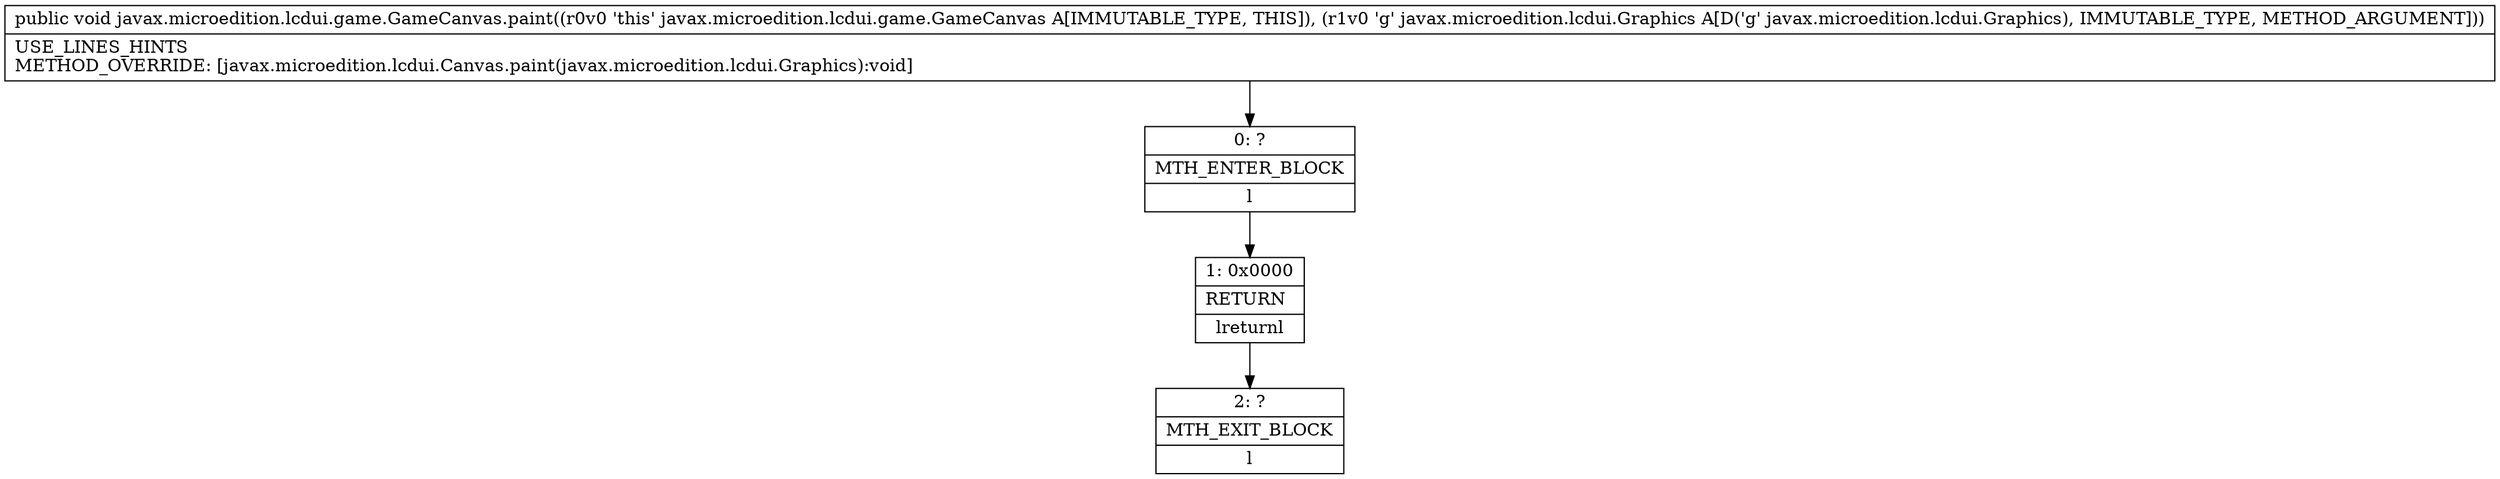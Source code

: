 digraph "CFG forjavax.microedition.lcdui.game.GameCanvas.paint(Ljavax\/microedition\/lcdui\/Graphics;)V" {
Node_0 [shape=record,label="{0\:\ ?|MTH_ENTER_BLOCK\l|l}"];
Node_1 [shape=record,label="{1\:\ 0x0000|RETURN\l|lreturnl}"];
Node_2 [shape=record,label="{2\:\ ?|MTH_EXIT_BLOCK\l|l}"];
MethodNode[shape=record,label="{public void javax.microedition.lcdui.game.GameCanvas.paint((r0v0 'this' javax.microedition.lcdui.game.GameCanvas A[IMMUTABLE_TYPE, THIS]), (r1v0 'g' javax.microedition.lcdui.Graphics A[D('g' javax.microedition.lcdui.Graphics), IMMUTABLE_TYPE, METHOD_ARGUMENT]))  | USE_LINES_HINTS\lMETHOD_OVERRIDE: [javax.microedition.lcdui.Canvas.paint(javax.microedition.lcdui.Graphics):void]\l}"];
MethodNode -> Node_0;
Node_0 -> Node_1;
Node_1 -> Node_2;
}


